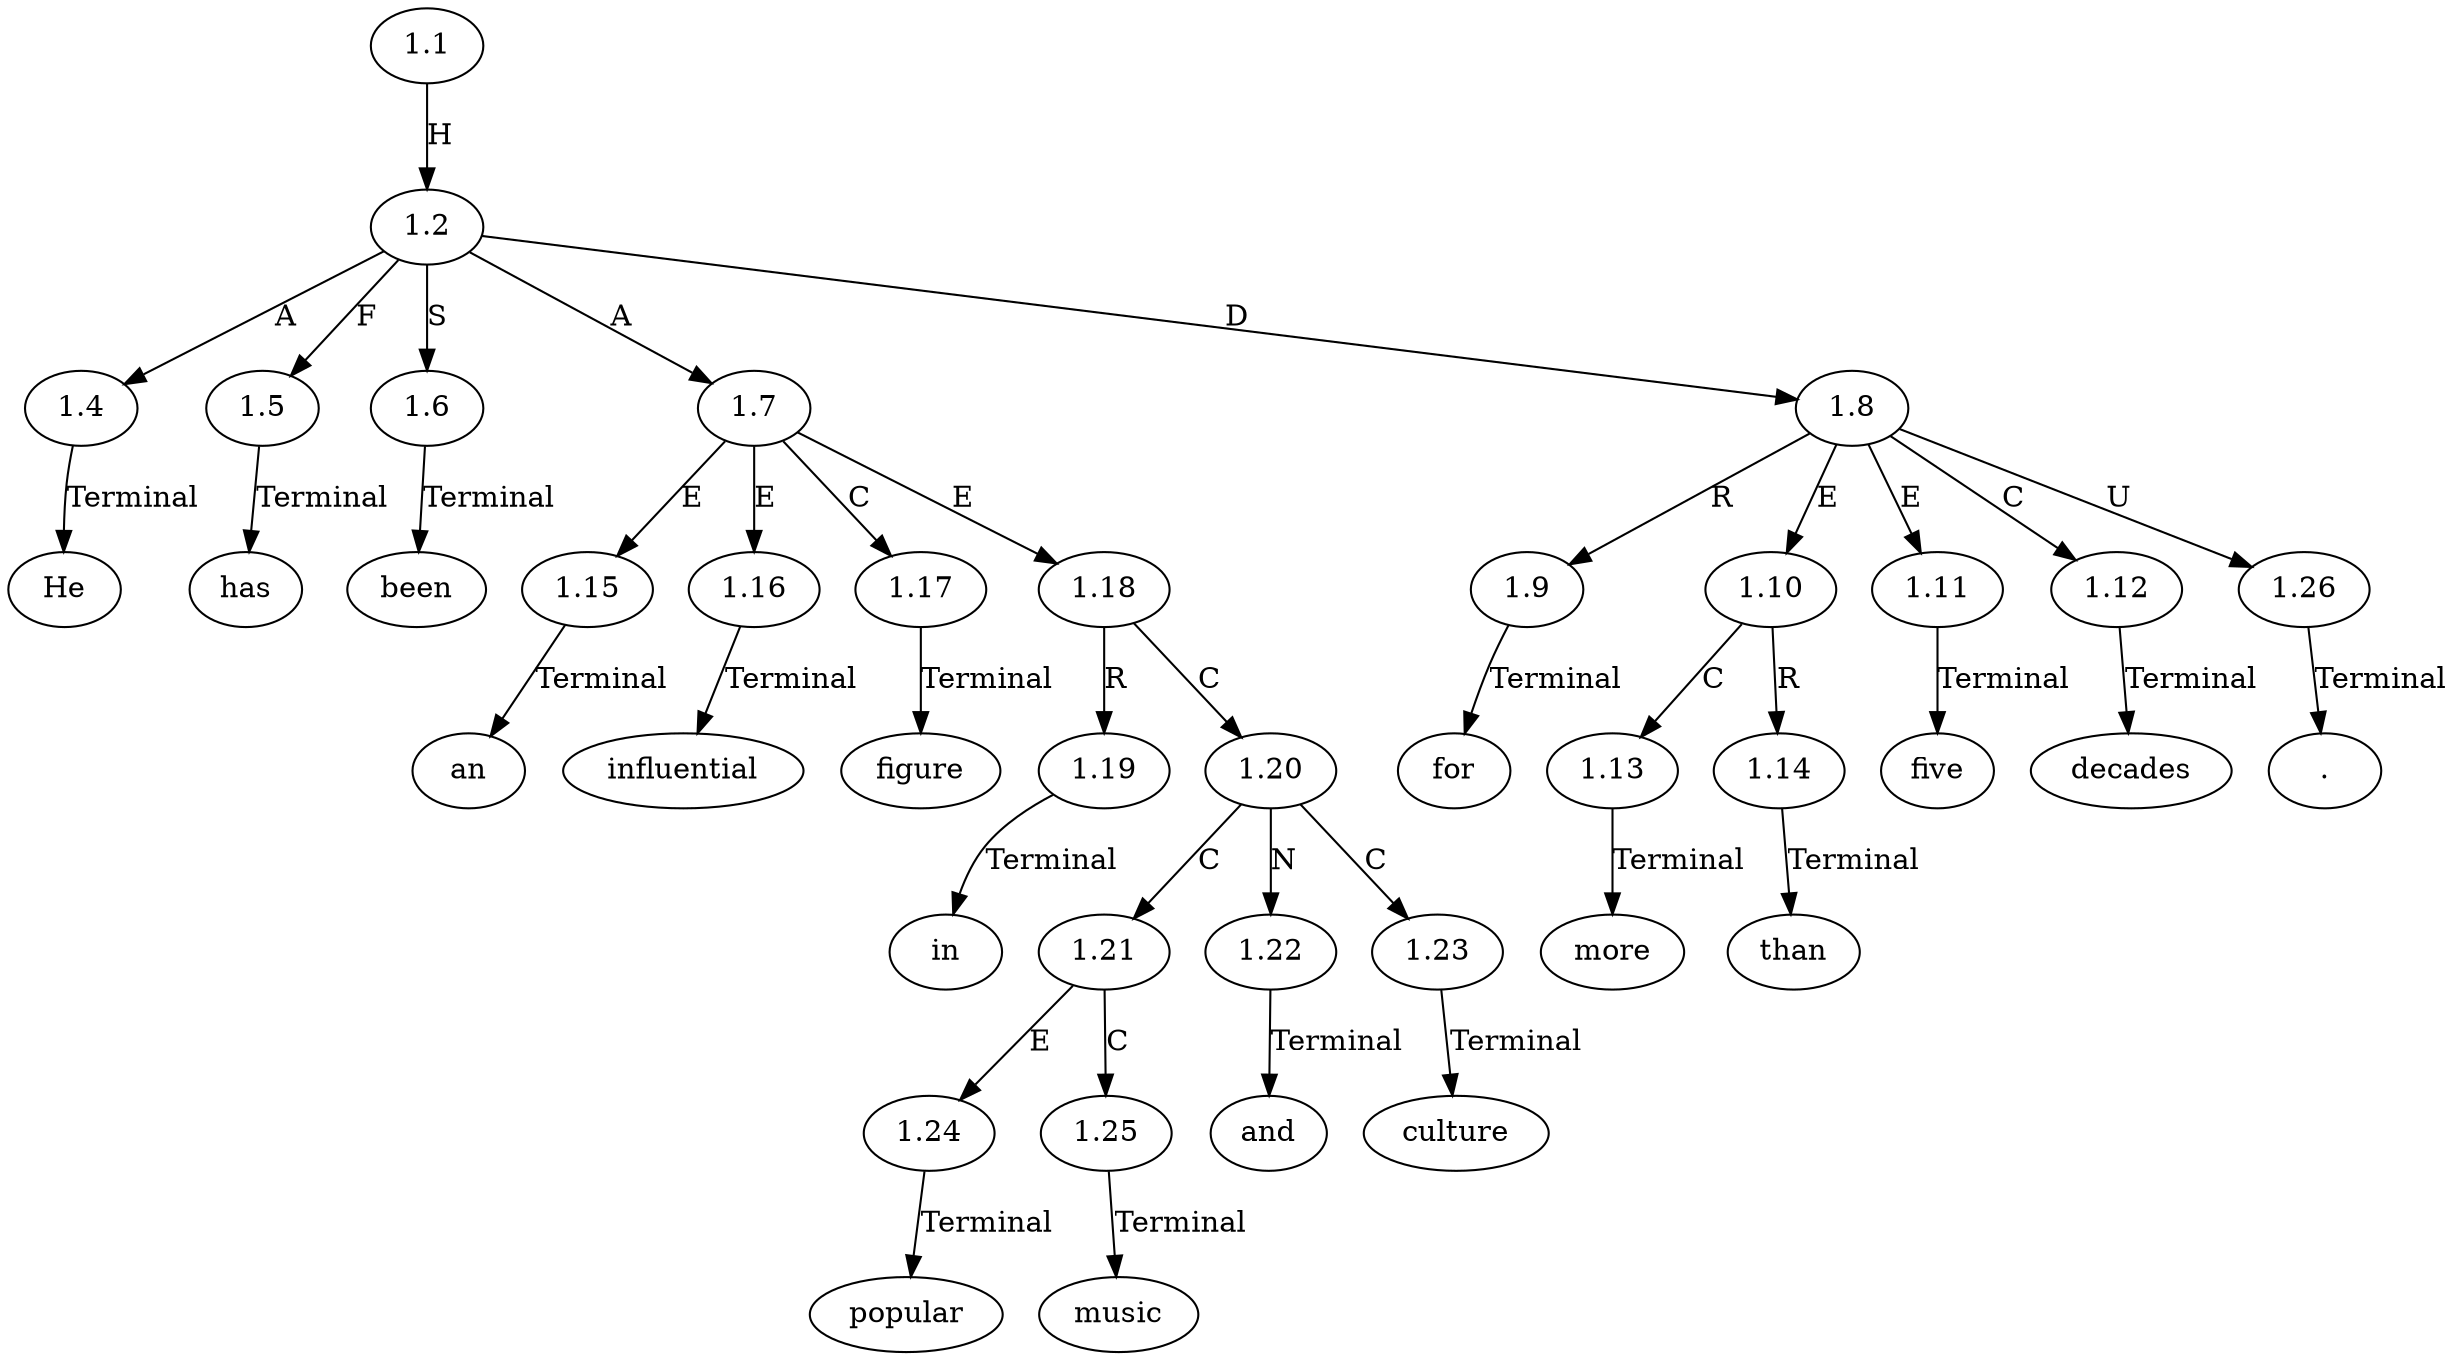 // Graph
digraph {
	0.1 [label=He ordering=out]
	0.10 [label=and ordering=out]
	0.11 [label=culture ordering=out]
	0.12 [label=for ordering=out]
	0.13 [label=more ordering=out]
	0.14 [label=than ordering=out]
	0.15 [label=five ordering=out]
	0.16 [label=decades ordering=out]
	0.17 [label="." ordering=out]
	0.2 [label=has ordering=out]
	0.3 [label=been ordering=out]
	0.4 [label=an ordering=out]
	0.5 [label=influential ordering=out]
	0.6 [label=figure ordering=out]
	0.7 [label=in ordering=out]
	0.8 [label=popular ordering=out]
	0.9 [label=music ordering=out]
	1.1 [label=1.1 ordering=out]
	1.2 [label=1.2 ordering=out]
	1.4 [label=1.4 ordering=out]
	1.5 [label=1.5 ordering=out]
	1.6 [label=1.6 ordering=out]
	1.7 [label=1.7 ordering=out]
	1.8 [label=1.8 ordering=out]
	1.9 [label=1.9 ordering=out]
	1.10 [label=1.10 ordering=out]
	1.11 [label=1.11 ordering=out]
	1.12 [label=1.12 ordering=out]
	1.13 [label=1.13 ordering=out]
	1.14 [label=1.14 ordering=out]
	1.15 [label=1.15 ordering=out]
	1.16 [label=1.16 ordering=out]
	1.17 [label=1.17 ordering=out]
	1.18 [label=1.18 ordering=out]
	1.19 [label=1.19 ordering=out]
	1.20 [label=1.20 ordering=out]
	1.21 [label=1.21 ordering=out]
	1.22 [label=1.22 ordering=out]
	1.23 [label=1.23 ordering=out]
	1.24 [label=1.24 ordering=out]
	1.25 [label=1.25 ordering=out]
	1.26 [label=1.26 ordering=out]
	1.1 -> 1.2 [label=H ordering=out]
	1.2 -> 1.4 [label=A ordering=out]
	1.2 -> 1.5 [label=F ordering=out]
	1.2 -> 1.6 [label=S ordering=out]
	1.2 -> 1.7 [label=A ordering=out]
	1.2 -> 1.8 [label=D ordering=out]
	1.4 -> 0.1 [label=Terminal ordering=out]
	1.5 -> 0.2 [label=Terminal ordering=out]
	1.6 -> 0.3 [label=Terminal ordering=out]
	1.7 -> 1.15 [label=E ordering=out]
	1.7 -> 1.16 [label=E ordering=out]
	1.7 -> 1.17 [label=C ordering=out]
	1.7 -> 1.18 [label=E ordering=out]
	1.8 -> 1.9 [label=R ordering=out]
	1.8 -> 1.10 [label=E ordering=out]
	1.8 -> 1.11 [label=E ordering=out]
	1.8 -> 1.12 [label=C ordering=out]
	1.8 -> 1.26 [label=U ordering=out]
	1.9 -> 0.12 [label=Terminal ordering=out]
	1.10 -> 1.13 [label=C ordering=out]
	1.10 -> 1.14 [label=R ordering=out]
	1.11 -> 0.15 [label=Terminal ordering=out]
	1.12 -> 0.16 [label=Terminal ordering=out]
	1.13 -> 0.13 [label=Terminal ordering=out]
	1.14 -> 0.14 [label=Terminal ordering=out]
	1.15 -> 0.4 [label=Terminal ordering=out]
	1.16 -> 0.5 [label=Terminal ordering=out]
	1.17 -> 0.6 [label=Terminal ordering=out]
	1.18 -> 1.19 [label=R ordering=out]
	1.18 -> 1.20 [label=C ordering=out]
	1.19 -> 0.7 [label=Terminal ordering=out]
	1.20 -> 1.21 [label=C ordering=out]
	1.20 -> 1.22 [label=N ordering=out]
	1.20 -> 1.23 [label=C ordering=out]
	1.21 -> 1.24 [label=E ordering=out]
	1.21 -> 1.25 [label=C ordering=out]
	1.22 -> 0.10 [label=Terminal ordering=out]
	1.23 -> 0.11 [label=Terminal ordering=out]
	1.24 -> 0.8 [label=Terminal ordering=out]
	1.25 -> 0.9 [label=Terminal ordering=out]
	1.26 -> 0.17 [label=Terminal ordering=out]
}
